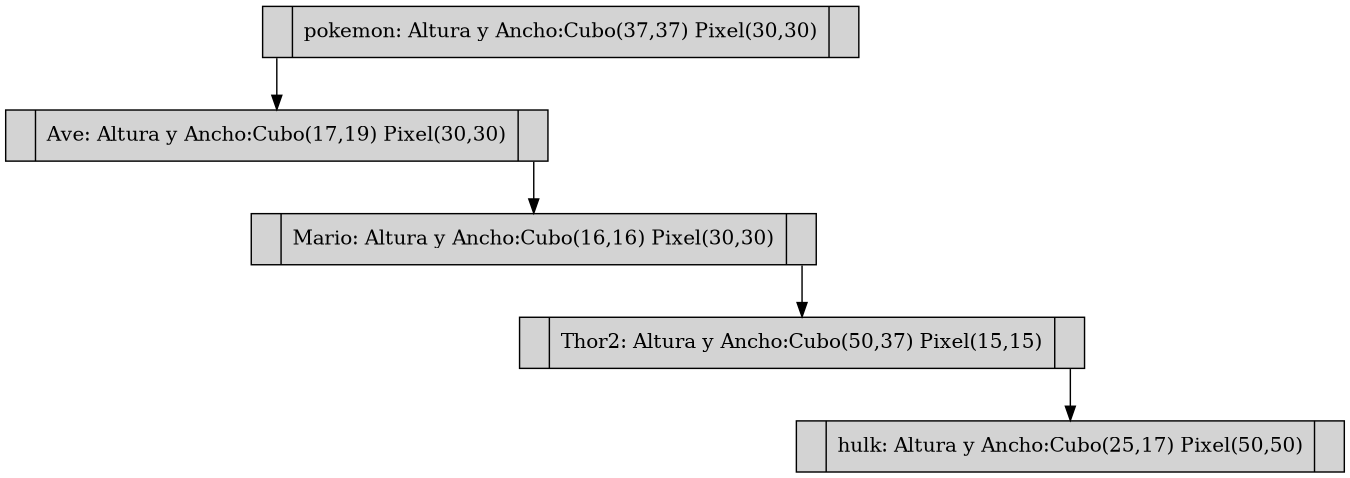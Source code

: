 digraph GraficaARBOL { 
size="9,9" 
rankdir=TB 
node[shape=record,style=filled]
"pokemon"[label ="<C0>|<C1>pokemon: Altura y Ancho:Cubo(37,37) Pixel(30,30)|<C2>"]; 
"Ave"[label ="<C0>|<C1>Ave: Altura y Ancho:Cubo(17,19) Pixel(30,30)|<C2>"]; 
"Mario"[label ="<C0>|<C1>Mario: Altura y Ancho:Cubo(16,16) Pixel(30,30)|<C2>"]; 
"Thor2"[label ="<C0>|<C1>Thor2: Altura y Ancho:Cubo(50,37) Pixel(15,15)|<C2>"]; 
"hulk"[label ="<C0>|<C1>hulk: Altura y Ancho:Cubo(25,17) Pixel(50,50)|<C2>"]; 
"Thor2":C2->"hulk"; 
"Mario":C2->"Thor2"; 
"Ave":C2->"Mario"; 
"pokemon":C0->"Ave"; 
}